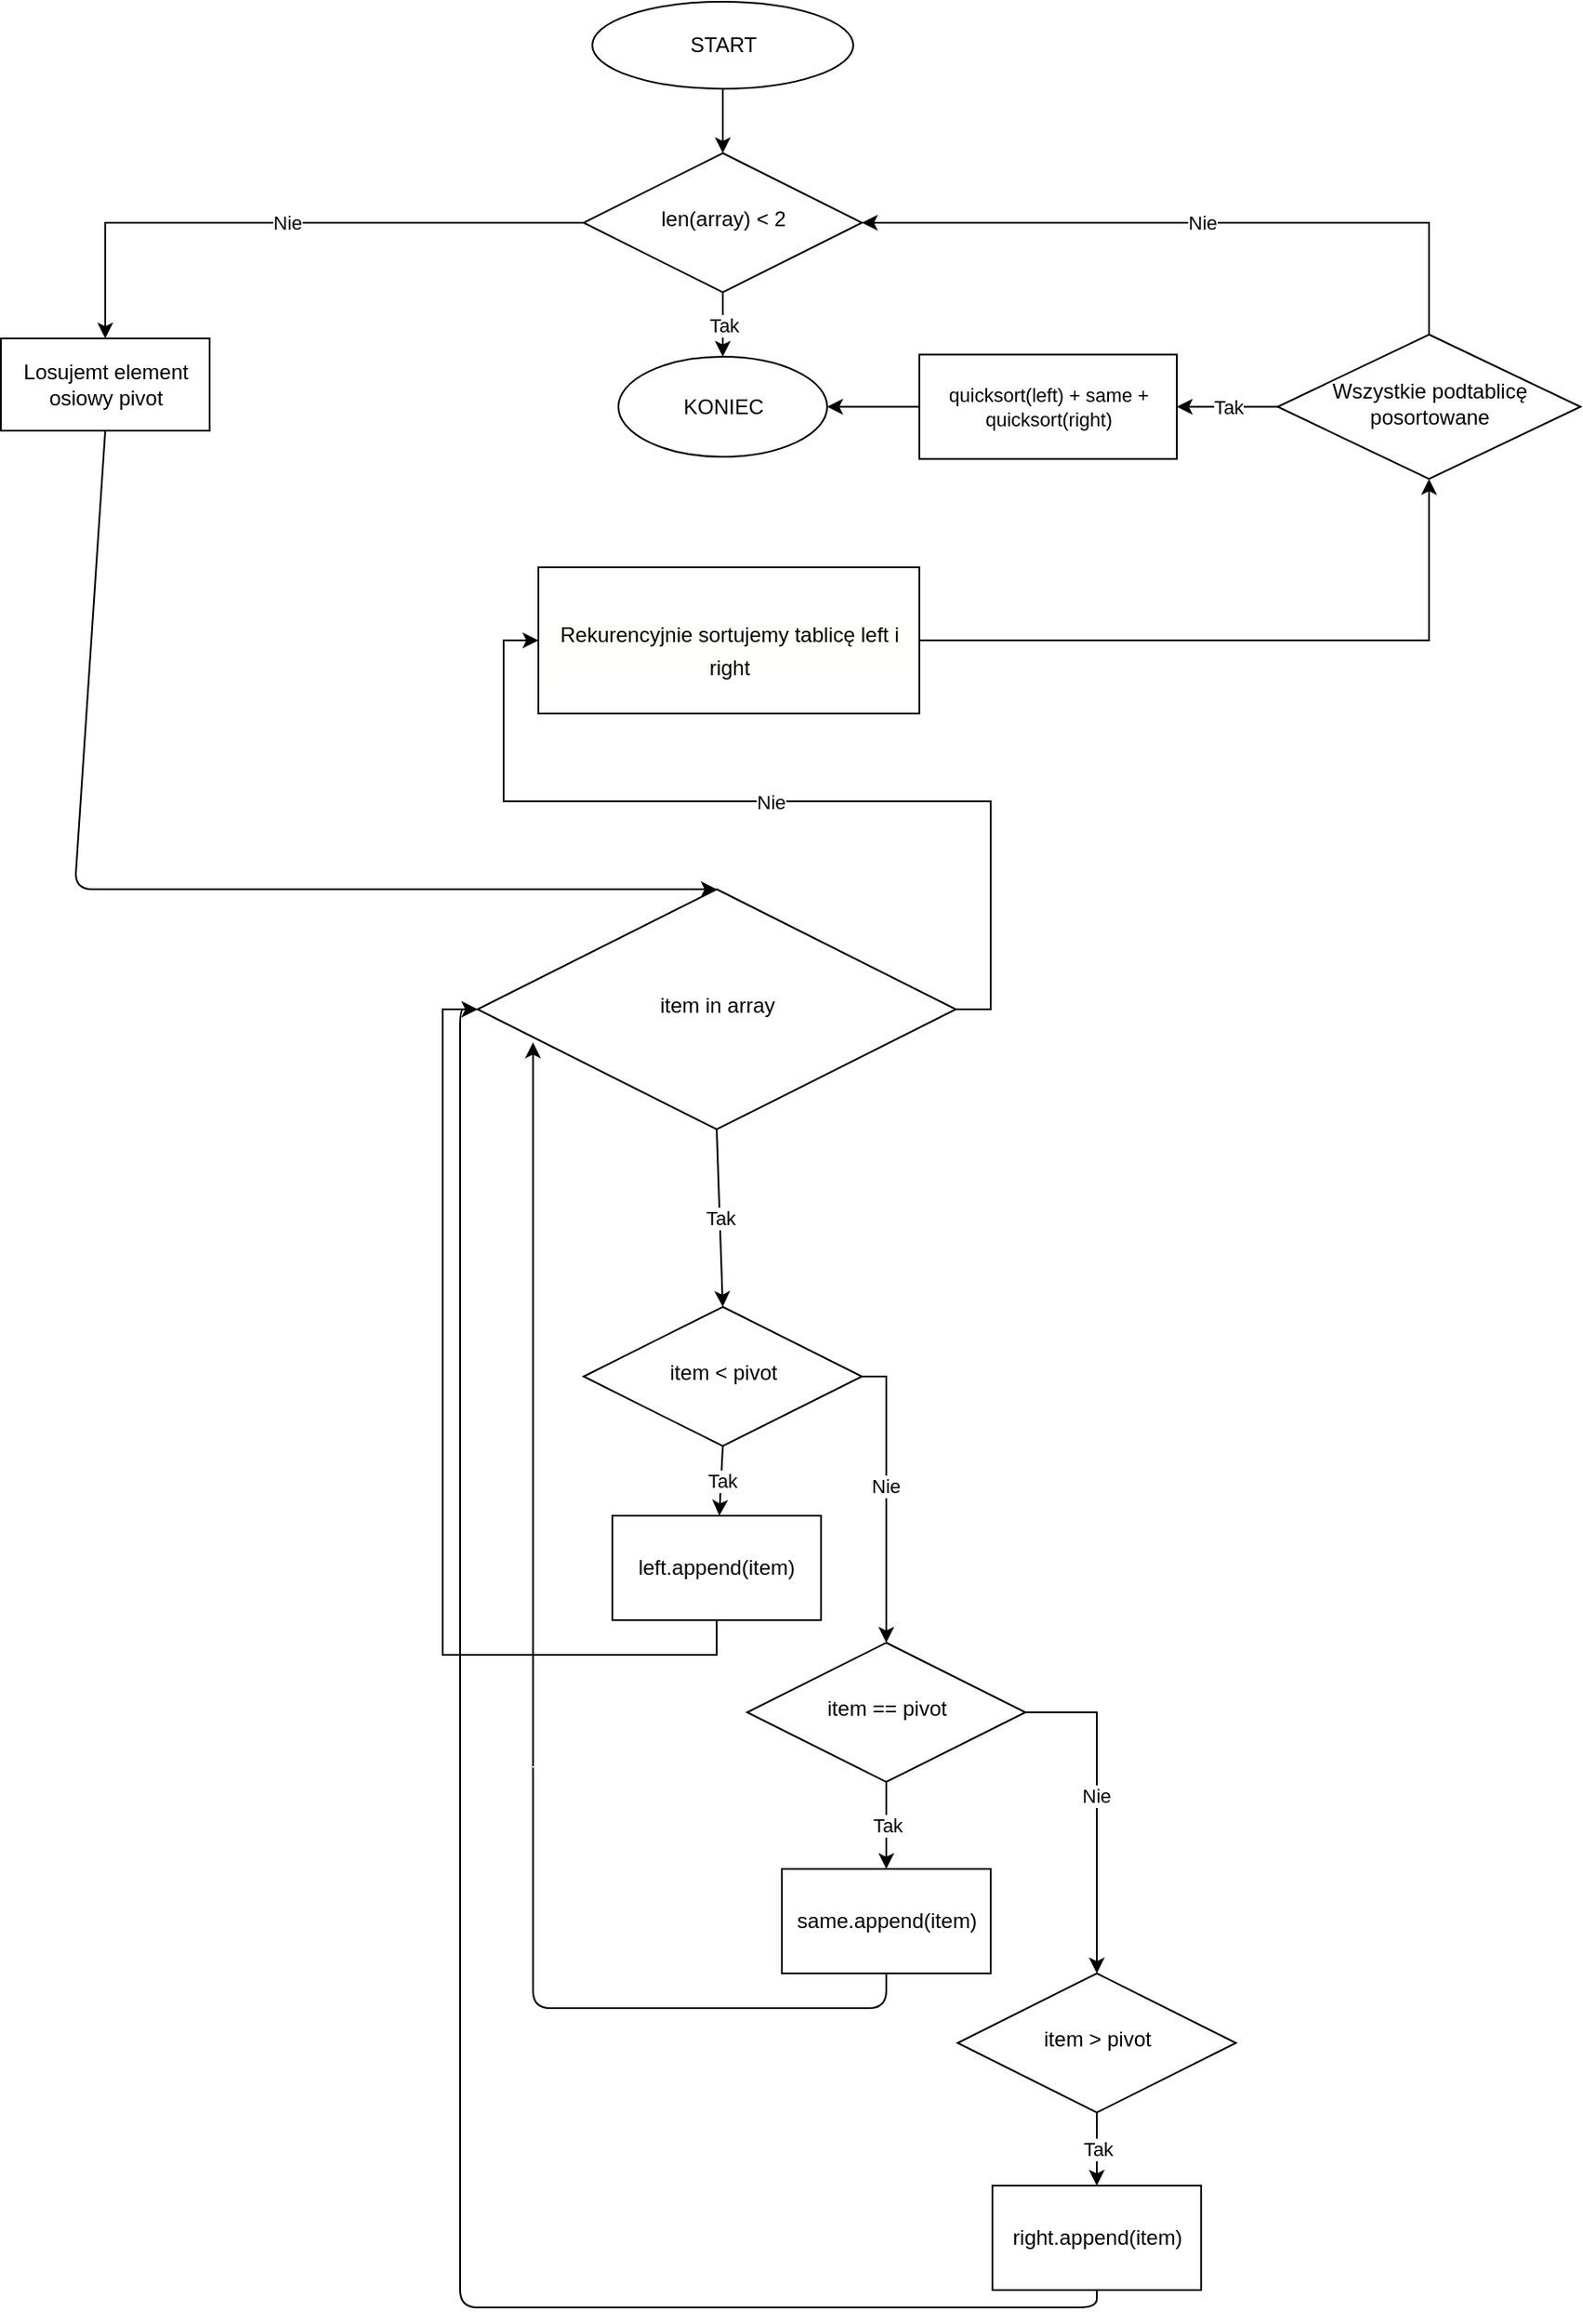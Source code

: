 <mxfile version="14.6.1" type="device"><diagram id="D_GFgqAIxp1KtoXFN4_Y" name="Page-1"><mxGraphModel dx="2234" dy="2100" grid="1" gridSize="10" guides="1" tooltips="1" connect="1" arrows="1" fold="1" page="1" pageScale="1" pageWidth="827" pageHeight="1169" math="0" shadow="0"><root><mxCell id="0"/><mxCell id="1" parent="0"/><mxCell id="cy-tkis3peoD6HbruX_2-24" value="item in array" style="rhombus;whiteSpace=wrap;html=1;shadow=0;fontFamily=Helvetica;fontSize=12;align=center;strokeWidth=1;spacing=6;spacingTop=-4;" vertex="1" parent="1"><mxGeometry x="561.5" y="680" width="275" height="138" as="geometry"/></mxCell><mxCell id="cy-tkis3peoD6HbruX_2-25" value="START" style="ellipse;whiteSpace=wrap;html=1;" vertex="1" parent="1"><mxGeometry x="627.5" y="170" width="150" height="50" as="geometry"/></mxCell><mxCell id="cy-tkis3peoD6HbruX_2-26" value="Losujemt element osiowy pivot" style="rounded=0;whiteSpace=wrap;html=1;" vertex="1" parent="1"><mxGeometry x="287.5" y="363.5" width="120" height="53" as="geometry"/></mxCell><mxCell id="cy-tkis3peoD6HbruX_2-27" value="item &amp;lt; pivot" style="rhombus;whiteSpace=wrap;html=1;shadow=0;fontFamily=Helvetica;fontSize=12;align=center;strokeWidth=1;spacing=6;spacingTop=-4;" vertex="1" parent="1"><mxGeometry x="622.5" y="920" width="160" height="80" as="geometry"/></mxCell><mxCell id="cy-tkis3peoD6HbruX_2-28" value="Tak" style="endArrow=classic;html=1;exitX=0.5;exitY=1;exitDx=0;exitDy=0;entryX=0.5;entryY=0;entryDx=0;entryDy=0;" edge="1" parent="1" source="cy-tkis3peoD6HbruX_2-24" target="cy-tkis3peoD6HbruX_2-27"><mxGeometry width="50" height="50" relative="1" as="geometry"><mxPoint x="435.5" y="597" as="sourcePoint"/><mxPoint x="375.5" y="617" as="targetPoint"/></mxGeometry></mxCell><mxCell id="cy-tkis3peoD6HbruX_2-29" value="Tak" style="endArrow=classic;html=1;exitX=0.5;exitY=1;exitDx=0;exitDy=0;" edge="1" parent="1" source="cy-tkis3peoD6HbruX_2-27" target="cy-tkis3peoD6HbruX_2-36"><mxGeometry width="50" height="50" relative="1" as="geometry"><mxPoint x="754.5" y="1020" as="sourcePoint"/><mxPoint x="699" y="1019" as="targetPoint"/></mxGeometry></mxCell><mxCell id="cy-tkis3peoD6HbruX_2-30" value="Nie" style="edgeStyle=orthogonalEdgeStyle;rounded=0;orthogonalLoop=1;jettySize=auto;html=1;entryX=0;entryY=0.5;entryDx=0;entryDy=0;exitX=1;exitY=0.5;exitDx=0;exitDy=0;" edge="1" parent="1" source="cy-tkis3peoD6HbruX_2-24" target="cy-tkis3peoD6HbruX_2-46"><mxGeometry relative="1" as="geometry"><mxPoint x="420.5" y="547" as="sourcePoint"/><mxPoint x="594.5" y="537" as="targetPoint"/></mxGeometry></mxCell><mxCell id="cy-tkis3peoD6HbruX_2-31" value="Nie" style="endArrow=classic;html=1;exitX=1;exitY=0.5;exitDx=0;exitDy=0;edgeStyle=orthogonalEdgeStyle;rounded=0;" edge="1" parent="1" source="cy-tkis3peoD6HbruX_2-27" target="cy-tkis3peoD6HbruX_2-37"><mxGeometry x="0.017" y="-13" width="50" height="50" relative="1" as="geometry"><mxPoint x="540.5" y="930" as="sourcePoint"/><mxPoint x="494.5" y="1016" as="targetPoint"/><mxPoint x="12" y="-8" as="offset"/></mxGeometry></mxCell><mxCell id="cy-tkis3peoD6HbruX_2-32" value="KONIEC" style="ellipse;whiteSpace=wrap;html=1;" vertex="1" parent="1"><mxGeometry x="642.5" y="374" width="120" height="57.5" as="geometry"/></mxCell><mxCell id="cy-tkis3peoD6HbruX_2-33" value="" style="endArrow=classic;html=1;exitX=0.5;exitY=1;exitDx=0;exitDy=0;entryX=0.5;entryY=0;entryDx=0;entryDy=0;" edge="1" parent="1" source="cy-tkis3peoD6HbruX_2-25" target="cy-tkis3peoD6HbruX_2-47"><mxGeometry width="50" height="50" relative="1" as="geometry"><mxPoint x="178.5" y="453" as="sourcePoint"/><mxPoint x="347.5" y="207" as="targetPoint"/></mxGeometry></mxCell><mxCell id="cy-tkis3peoD6HbruX_2-34" value="" style="endArrow=classic;html=1;exitX=0.5;exitY=1;exitDx=0;exitDy=0;entryX=0.5;entryY=0;entryDx=0;entryDy=0;" edge="1" parent="1" source="cy-tkis3peoD6HbruX_2-26" target="cy-tkis3peoD6HbruX_2-24"><mxGeometry width="50" height="50" relative="1" as="geometry"><mxPoint x="348.5" y="505" as="sourcePoint"/><mxPoint x="447.5" y="473" as="targetPoint"/><Array as="points"><mxPoint x="330" y="680"/></Array></mxGeometry></mxCell><mxCell id="cy-tkis3peoD6HbruX_2-35" style="edgeStyle=orthogonalEdgeStyle;rounded=0;orthogonalLoop=1;jettySize=auto;html=1;exitX=0.5;exitY=1;exitDx=0;exitDy=0;entryX=0;entryY=0.5;entryDx=0;entryDy=0;" edge="1" parent="1" source="cy-tkis3peoD6HbruX_2-36" target="cy-tkis3peoD6HbruX_2-24"><mxGeometry relative="1" as="geometry"><mxPoint x="263.5" y="561" as="targetPoint"/></mxGeometry></mxCell><mxCell id="cy-tkis3peoD6HbruX_2-36" value="left.append(item)" style="rounded=0;whiteSpace=wrap;html=1;" vertex="1" parent="1"><mxGeometry x="639" y="1040" width="120" height="60" as="geometry"/></mxCell><mxCell id="cy-tkis3peoD6HbruX_2-37" value="item == pivot" style="rhombus;whiteSpace=wrap;html=1;shadow=0;fontFamily=Helvetica;fontSize=12;align=center;strokeWidth=1;spacing=6;spacingTop=-4;" vertex="1" parent="1"><mxGeometry x="716.5" y="1113" width="160" height="80" as="geometry"/></mxCell><mxCell id="cy-tkis3peoD6HbruX_2-38" value="same.append(item)" style="rounded=0;whiteSpace=wrap;html=1;" vertex="1" parent="1"><mxGeometry x="736.5" y="1243" width="120" height="60" as="geometry"/></mxCell><mxCell id="cy-tkis3peoD6HbruX_2-39" value="Tak" style="endArrow=classic;html=1;exitX=0.5;exitY=1;exitDx=0;exitDy=0;entryX=0.5;entryY=0;entryDx=0;entryDy=0;" edge="1" parent="1" source="cy-tkis3peoD6HbruX_2-37" target="cy-tkis3peoD6HbruX_2-38"><mxGeometry width="50" height="50" relative="1" as="geometry"><mxPoint x="830.5" y="870" as="sourcePoint"/><mxPoint x="811.5" y="921" as="targetPoint"/></mxGeometry></mxCell><mxCell id="cy-tkis3peoD6HbruX_2-40" value="Nie" style="orthogonalLoop=1;jettySize=auto;html=1;exitX=0.5;exitY=1;exitDx=0;exitDy=0;rounded=1;edgeStyle=orthogonalEdgeStyle;entryX=0.116;entryY=0.638;entryDx=0;entryDy=0;entryPerimeter=0;fontSize=1;" edge="1" parent="1" source="cy-tkis3peoD6HbruX_2-38" target="cy-tkis3peoD6HbruX_2-24"><mxGeometry x="-0.072" relative="1" as="geometry"><mxPoint x="432.5" y="562" as="sourcePoint"/><mxPoint x="613.5" y="603" as="targetPoint"/><mxPoint y="-1" as="offset"/></mxGeometry></mxCell><mxCell id="cy-tkis3peoD6HbruX_2-41" value="Nie" style="endArrow=classic;html=1;exitX=1;exitY=0.5;exitDx=0;exitDy=0;entryX=0.5;entryY=0;entryDx=0;entryDy=0;rounded=0;edgeStyle=orthogonalEdgeStyle;" edge="1" parent="1" source="cy-tkis3peoD6HbruX_2-37" target="cy-tkis3peoD6HbruX_2-42"><mxGeometry x="0.017" y="-13" width="50" height="50" relative="1" as="geometry"><mxPoint x="790.5" y="972" as="sourcePoint"/><mxPoint x="1160.5" y="1255" as="targetPoint"/><mxPoint x="12" y="-8" as="offset"/></mxGeometry></mxCell><mxCell id="cy-tkis3peoD6HbruX_2-42" value="item &amp;gt; pivot" style="rhombus;whiteSpace=wrap;html=1;shadow=0;fontFamily=Helvetica;fontSize=12;align=center;strokeWidth=1;spacing=6;spacingTop=-4;" vertex="1" parent="1"><mxGeometry x="837.5" y="1303" width="160" height="80" as="geometry"/></mxCell><mxCell id="cy-tkis3peoD6HbruX_2-43" value="right.append(item)" style="rounded=0;whiteSpace=wrap;html=1;" vertex="1" parent="1"><mxGeometry x="857.5" y="1425" width="120" height="60" as="geometry"/></mxCell><mxCell id="cy-tkis3peoD6HbruX_2-44" value="Tak" style="endArrow=classic;html=1;exitX=0.5;exitY=1;exitDx=0;exitDy=0;entryX=0.5;entryY=0;entryDx=0;entryDy=0;" edge="1" parent="1" source="cy-tkis3peoD6HbruX_2-42" target="cy-tkis3peoD6HbruX_2-43"><mxGeometry width="50" height="50" relative="1" as="geometry"><mxPoint x="804.5" y="1235" as="sourcePoint"/><mxPoint x="804.5" y="1282" as="targetPoint"/></mxGeometry></mxCell><mxCell id="cy-tkis3peoD6HbruX_2-45" value="" style="endArrow=classic;html=1;fontSize=1;exitX=0.5;exitY=1;exitDx=0;exitDy=0;entryX=0;entryY=0.5;entryDx=0;entryDy=0;edgeStyle=orthogonalEdgeStyle;" edge="1" parent="1" source="cy-tkis3peoD6HbruX_2-43" target="cy-tkis3peoD6HbruX_2-24"><mxGeometry width="50" height="50" relative="1" as="geometry"><mxPoint x="397.5" y="1141" as="sourcePoint"/><mxPoint x="169.5" y="1154" as="targetPoint"/></mxGeometry></mxCell><mxCell id="cy-tkis3peoD6HbruX_2-46" value="&lt;font style=&quot;font-size: 11px&quot;&gt;&lt;br style=&quot;font-size: 11px&quot;&gt;&lt;br style=&quot;font-size: 11px&quot;&gt;&lt;/font&gt;&lt;div style=&quot;color: rgb(0 , 0 , 0) ; background-color: rgb(255 , 255 , 254) ; font-weight: normal ; line-height: 19px ; font-size: 12px&quot;&gt;&lt;div&gt;&lt;span style=&quot;color: rgb(0 , 0 , 0)&quot;&gt;&lt;font style=&quot;font-size: 12px&quot;&gt;Rekurencyjnie sortujemy tablicę left i right&lt;/font&gt;&lt;/span&gt;&lt;/div&gt;&lt;/div&gt;&lt;font style=&quot;font-size: 12px&quot;&gt;&lt;br&gt;&lt;/font&gt;" style="rounded=0;whiteSpace=wrap;html=1;fontSize=11;" vertex="1" parent="1"><mxGeometry x="596.5" y="495" width="219" height="84" as="geometry"/></mxCell><mxCell id="cy-tkis3peoD6HbruX_2-47" value="len(array) &amp;lt; 2" style="rhombus;whiteSpace=wrap;html=1;shadow=0;fontFamily=Helvetica;fontSize=12;align=center;strokeWidth=1;spacing=6;spacingTop=-4;" vertex="1" parent="1"><mxGeometry x="622.5" y="257" width="160" height="80" as="geometry"/></mxCell><mxCell id="cy-tkis3peoD6HbruX_2-48" value="Nie" style="edgeStyle=orthogonalEdgeStyle;rounded=0;orthogonalLoop=1;jettySize=auto;html=1;entryX=0.5;entryY=0;entryDx=0;entryDy=0;exitX=0;exitY=0.5;exitDx=0;exitDy=0;" edge="1" parent="1" source="cy-tkis3peoD6HbruX_2-47" target="cy-tkis3peoD6HbruX_2-26"><mxGeometry relative="1" as="geometry"><mxPoint x="495" y="547" as="sourcePoint"/><mxPoint x="603.5" y="423" as="targetPoint"/></mxGeometry></mxCell><mxCell id="cy-tkis3peoD6HbruX_2-49" value="Tak" style="endArrow=classic;html=1;exitX=0.5;exitY=1;exitDx=0;exitDy=0;entryX=0.5;entryY=0;entryDx=0;entryDy=0;" edge="1" parent="1" source="cy-tkis3peoD6HbruX_2-47" target="cy-tkis3peoD6HbruX_2-32"><mxGeometry width="50" height="50" relative="1" as="geometry"><mxPoint x="569.5" y="568" as="sourcePoint"/><mxPoint x="705.54" y="376" as="targetPoint"/></mxGeometry></mxCell><mxCell id="cy-tkis3peoD6HbruX_2-50" value="" style="endArrow=classic;html=1;fontSize=11;entryX=0.5;entryY=1;entryDx=0;entryDy=0;exitX=1;exitY=0.5;exitDx=0;exitDy=0;edgeStyle=orthogonalEdgeStyle;rounded=0;" edge="1" parent="1" source="cy-tkis3peoD6HbruX_2-46" target="cy-tkis3peoD6HbruX_2-51"><mxGeometry width="50" height="50" relative="1" as="geometry"><mxPoint x="667.5" y="457" as="sourcePoint"/><mxPoint x="717.5" y="407" as="targetPoint"/><Array as="points"><mxPoint x="1108.5" y="537"/></Array></mxGeometry></mxCell><mxCell id="cy-tkis3peoD6HbruX_2-51" value="Wszystkie podtablicę posortowane" style="rhombus;whiteSpace=wrap;html=1;shadow=0;fontFamily=Helvetica;fontSize=12;align=center;strokeWidth=1;spacing=6;spacingTop=-4;" vertex="1" parent="1"><mxGeometry x="1021.5" y="361.25" width="174" height="83" as="geometry"/></mxCell><mxCell id="cy-tkis3peoD6HbruX_2-52" value="quicksort(left) + same + quicksort(right)" style="rounded=0;whiteSpace=wrap;html=1;fontSize=11;" vertex="1" parent="1"><mxGeometry x="815.5" y="372.75" width="148" height="60" as="geometry"/></mxCell><mxCell id="cy-tkis3peoD6HbruX_2-53" value="Nie" style="edgeStyle=orthogonalEdgeStyle;rounded=0;orthogonalLoop=1;jettySize=auto;html=1;exitX=0.5;exitY=0;exitDx=0;exitDy=0;entryX=1;entryY=0.5;entryDx=0;entryDy=0;" edge="1" parent="1" source="cy-tkis3peoD6HbruX_2-51" target="cy-tkis3peoD6HbruX_2-47"><mxGeometry relative="1" as="geometry"><mxPoint x="495" y="547" as="sourcePoint"/><mxPoint x="613.5" y="430" as="targetPoint"/></mxGeometry></mxCell><mxCell id="cy-tkis3peoD6HbruX_2-54" value="Tak" style="endArrow=classic;html=1;exitX=0;exitY=0.5;exitDx=0;exitDy=0;entryX=1;entryY=0.5;entryDx=0;entryDy=0;" edge="1" parent="1" source="cy-tkis3peoD6HbruX_2-51" target="cy-tkis3peoD6HbruX_2-52"><mxGeometry width="50" height="50" relative="1" as="geometry"><mxPoint x="357.5" y="616" as="sourcePoint"/><mxPoint x="357.5" y="657" as="targetPoint"/></mxGeometry></mxCell><mxCell id="cy-tkis3peoD6HbruX_2-55" value="" style="endArrow=classic;html=1;exitX=0;exitY=0.5;exitDx=0;exitDy=0;entryX=1;entryY=0.5;entryDx=0;entryDy=0;" edge="1" parent="1" source="cy-tkis3peoD6HbruX_2-52" target="cy-tkis3peoD6HbruX_2-32"><mxGeometry width="50" height="50" relative="1" as="geometry"><mxPoint x="357.5" y="426.5" as="sourcePoint"/><mxPoint x="357.5" y="478" as="targetPoint"/></mxGeometry></mxCell></root></mxGraphModel></diagram></mxfile>